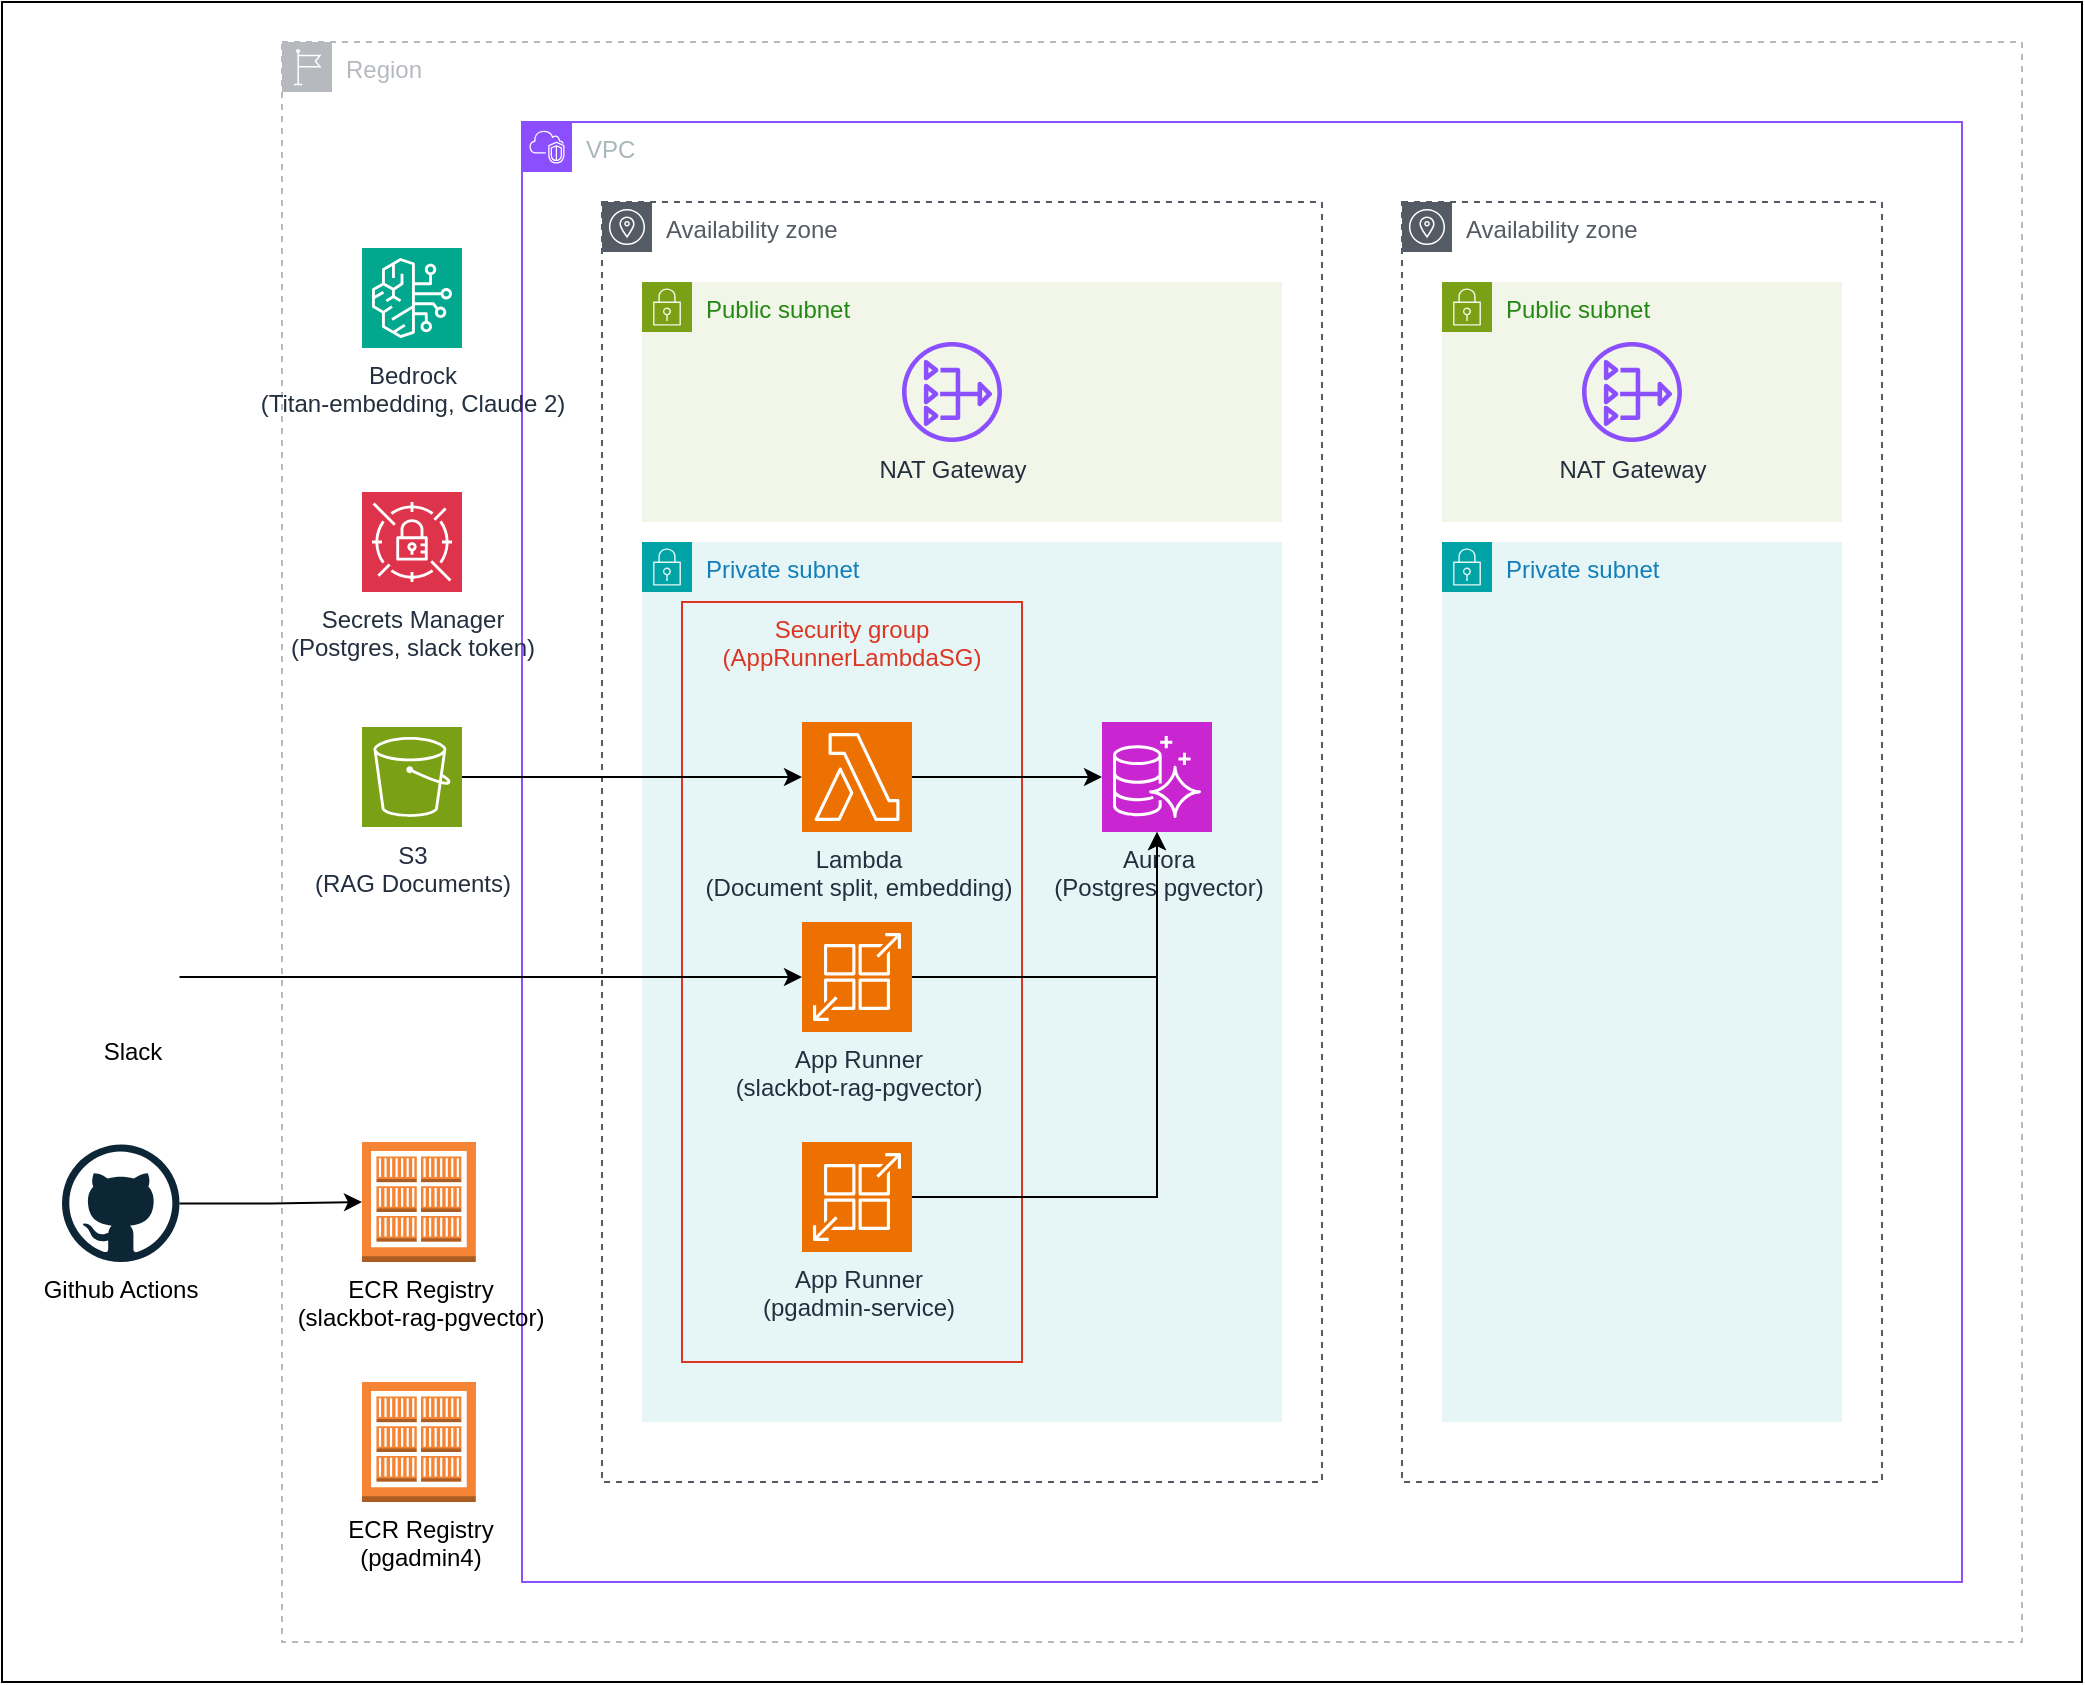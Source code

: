 <mxfile version="22.1.4" type="device">
  <diagram name="ページ1" id="QAiF4Aaqk9YApj9Im4OM">
    <mxGraphModel dx="4530" dy="826" grid="1" gridSize="10" guides="1" tooltips="1" connect="1" arrows="1" fold="1" page="1" pageScale="1" pageWidth="3300" pageHeight="4681" math="0" shadow="0">
      <root>
        <mxCell id="0" />
        <mxCell id="dqaHPJmtfWP8g4gF_vWG-7" value="background" style="locked=1;" parent="0" />
        <mxCell id="dqaHPJmtfWP8g4gF_vWG-8" value="" style="rounded=0;whiteSpace=wrap;html=1;" vertex="1" parent="dqaHPJmtfWP8g4gF_vWG-7">
          <mxGeometry x="-220" y="20" width="1040" height="840" as="geometry" />
        </mxCell>
        <mxCell id="1" value="region" style="locked=1;" parent="0" />
        <mxCell id="2CaprbTfNjuNBtR0sr1v-44" value="Region" style="sketch=0;outlineConnect=0;gradientColor=none;html=1;whiteSpace=wrap;fontSize=12;fontStyle=0;shape=mxgraph.aws4.group;grIcon=mxgraph.aws4.group_region;strokeColor=#B6BABF;fillColor=none;verticalAlign=top;align=left;spacingLeft=30;fontColor=#B6BABF;dashed=1;" parent="1" vertex="1">
          <mxGeometry x="-80" y="40" width="870" height="800" as="geometry" />
        </mxCell>
        <mxCell id="2CaprbTfNjuNBtR0sr1v-15" value="VPC" style="locked=1;" parent="0" />
        <mxCell id="2CaprbTfNjuNBtR0sr1v-16" value="VPC" style="points=[[0,0],[0.25,0],[0.5,0],[0.75,0],[1,0],[1,0.25],[1,0.5],[1,0.75],[1,1],[0.75,1],[0.5,1],[0.25,1],[0,1],[0,0.75],[0,0.5],[0,0.25]];outlineConnect=0;gradientColor=none;html=1;whiteSpace=wrap;fontSize=12;fontStyle=0;container=1;pointerEvents=0;collapsible=0;recursiveResize=0;shape=mxgraph.aws4.group;grIcon=mxgraph.aws4.group_vpc2;strokeColor=#8C4FFF;fillColor=none;verticalAlign=top;align=left;spacingLeft=30;fontColor=#AAB7B8;dashed=0;" parent="2CaprbTfNjuNBtR0sr1v-15" vertex="1">
          <mxGeometry x="40" y="80" width="720" height="730" as="geometry" />
        </mxCell>
        <mxCell id="2CaprbTfNjuNBtR0sr1v-22" value="Availability zone" style="sketch=0;outlineConnect=0;gradientColor=none;html=1;whiteSpace=wrap;fontSize=12;fontStyle=0;shape=mxgraph.aws4.group;grIcon=mxgraph.aws4.group_availability_zone;strokeColor=#545B64;fillColor=none;verticalAlign=top;align=left;spacingLeft=30;fontColor=#545B64;dashed=1;" parent="2CaprbTfNjuNBtR0sr1v-16" vertex="1">
          <mxGeometry x="40" y="40" width="360" height="640" as="geometry" />
        </mxCell>
        <mxCell id="2CaprbTfNjuNBtR0sr1v-23" value="Availability zone" style="sketch=0;outlineConnect=0;gradientColor=none;html=1;whiteSpace=wrap;fontSize=12;fontStyle=0;shape=mxgraph.aws4.group;grIcon=mxgraph.aws4.group_availability_zone;strokeColor=#545B64;fillColor=none;verticalAlign=top;align=left;spacingLeft=30;fontColor=#545B64;dashed=1;" parent="2CaprbTfNjuNBtR0sr1v-16" vertex="1">
          <mxGeometry x="440" y="40" width="240" height="640" as="geometry" />
        </mxCell>
        <mxCell id="2CaprbTfNjuNBtR0sr1v-19" value="az" style="locked=1;" parent="0" />
        <mxCell id="2CaprbTfNjuNBtR0sr1v-5" value="Subnet" style="locked=1;" parent="0" />
        <mxCell id="2CaprbTfNjuNBtR0sr1v-27" value="Public subnet" style="points=[[0,0],[0.25,0],[0.5,0],[0.75,0],[1,0],[1,0.25],[1,0.5],[1,0.75],[1,1],[0.75,1],[0.5,1],[0.25,1],[0,1],[0,0.75],[0,0.5],[0,0.25]];outlineConnect=0;gradientColor=none;html=1;whiteSpace=wrap;fontSize=12;fontStyle=0;container=1;pointerEvents=0;collapsible=0;recursiveResize=0;shape=mxgraph.aws4.group;grIcon=mxgraph.aws4.group_security_group;grStroke=0;strokeColor=#7AA116;fillColor=#F2F6E8;verticalAlign=top;align=left;spacingLeft=30;fontColor=#248814;dashed=0;" parent="2CaprbTfNjuNBtR0sr1v-5" vertex="1">
          <mxGeometry x="100" y="160" width="320" height="120" as="geometry" />
        </mxCell>
        <mxCell id="2CaprbTfNjuNBtR0sr1v-28" value="Private subnet" style="points=[[0,0],[0.25,0],[0.5,0],[0.75,0],[1,0],[1,0.25],[1,0.5],[1,0.75],[1,1],[0.75,1],[0.5,1],[0.25,1],[0,1],[0,0.75],[0,0.5],[0,0.25]];outlineConnect=0;gradientColor=none;html=1;whiteSpace=wrap;fontSize=12;fontStyle=0;container=1;pointerEvents=0;collapsible=0;recursiveResize=0;shape=mxgraph.aws4.group;grIcon=mxgraph.aws4.group_security_group;grStroke=0;strokeColor=#00A4A6;fillColor=#E6F6F7;verticalAlign=top;align=left;spacingLeft=30;fontColor=#147EBA;dashed=0;" parent="2CaprbTfNjuNBtR0sr1v-5" vertex="1">
          <mxGeometry x="100" y="290" width="320" height="440" as="geometry" />
        </mxCell>
        <mxCell id="2CaprbTfNjuNBtR0sr1v-41" value="Public subnet" style="points=[[0,0],[0.25,0],[0.5,0],[0.75,0],[1,0],[1,0.25],[1,0.5],[1,0.75],[1,1],[0.75,1],[0.5,1],[0.25,1],[0,1],[0,0.75],[0,0.5],[0,0.25]];outlineConnect=0;gradientColor=none;html=1;whiteSpace=wrap;fontSize=12;fontStyle=0;container=1;pointerEvents=0;collapsible=0;recursiveResize=0;shape=mxgraph.aws4.group;grIcon=mxgraph.aws4.group_security_group;grStroke=0;strokeColor=#7AA116;fillColor=#F2F6E8;verticalAlign=top;align=left;spacingLeft=30;fontColor=#248814;dashed=0;" parent="2CaprbTfNjuNBtR0sr1v-5" vertex="1">
          <mxGeometry x="500" y="160" width="200" height="120" as="geometry" />
        </mxCell>
        <mxCell id="2CaprbTfNjuNBtR0sr1v-42" value="Private subnet" style="points=[[0,0],[0.25,0],[0.5,0],[0.75,0],[1,0],[1,0.25],[1,0.5],[1,0.75],[1,1],[0.75,1],[0.5,1],[0.25,1],[0,1],[0,0.75],[0,0.5],[0,0.25]];outlineConnect=0;gradientColor=none;html=1;whiteSpace=wrap;fontSize=12;fontStyle=0;container=1;pointerEvents=0;collapsible=0;recursiveResize=0;shape=mxgraph.aws4.group;grIcon=mxgraph.aws4.group_security_group;grStroke=0;strokeColor=#00A4A6;fillColor=#E6F6F7;verticalAlign=top;align=left;spacingLeft=30;fontColor=#147EBA;dashed=0;" parent="2CaprbTfNjuNBtR0sr1v-5" vertex="1">
          <mxGeometry x="500" y="290" width="200" height="440" as="geometry" />
        </mxCell>
        <mxCell id="2CaprbTfNjuNBtR0sr1v-7" value="service" style="" parent="0" />
        <mxCell id="N0LF13FKnxZRLuBpFSfD-9" value="Security group&lt;br&gt;(AppRunnerLambdaSG)" style="fillColor=none;strokeColor=#DD3522;verticalAlign=top;fontStyle=0;fontColor=#DD3522;whiteSpace=wrap;html=1;" parent="2CaprbTfNjuNBtR0sr1v-7" vertex="1">
          <mxGeometry x="120" y="320" width="170" height="380" as="geometry" />
        </mxCell>
        <mxCell id="2CaprbTfNjuNBtR0sr1v-47" style="edgeStyle=orthogonalEdgeStyle;rounded=0;orthogonalLoop=1;jettySize=auto;html=1;" parent="2CaprbTfNjuNBtR0sr1v-7" source="2CaprbTfNjuNBtR0sr1v-9" target="2CaprbTfNjuNBtR0sr1v-36" edge="1">
          <mxGeometry relative="1" as="geometry" />
        </mxCell>
        <mxCell id="2CaprbTfNjuNBtR0sr1v-9" value="S3&lt;br&gt;(RAG Documents)" style="sketch=0;points=[[0,0,0],[0.25,0,0],[0.5,0,0],[0.75,0,0],[1,0,0],[0,1,0],[0.25,1,0],[0.5,1,0],[0.75,1,0],[1,1,0],[0,0.25,0],[0,0.5,0],[0,0.75,0],[1,0.25,0],[1,0.5,0],[1,0.75,0]];outlineConnect=0;fontColor=#232F3E;fillColor=#7AA116;strokeColor=#ffffff;dashed=0;verticalLabelPosition=bottom;verticalAlign=top;align=center;html=1;fontSize=12;fontStyle=0;aspect=fixed;shape=mxgraph.aws4.resourceIcon;resIcon=mxgraph.aws4.s3;" parent="2CaprbTfNjuNBtR0sr1v-7" vertex="1">
          <mxGeometry x="-40" y="382.5" width="50" height="50" as="geometry" />
        </mxCell>
        <mxCell id="2CaprbTfNjuNBtR0sr1v-10" value="Secrets Manager&lt;br&gt;(Postgres, slack token)" style="sketch=0;points=[[0,0,0],[0.25,0,0],[0.5,0,0],[0.75,0,0],[1,0,0],[0,1,0],[0.25,1,0],[0.5,1,0],[0.75,1,0],[1,1,0],[0,0.25,0],[0,0.5,0],[0,0.75,0],[1,0.25,0],[1,0.5,0],[1,0.75,0]];outlineConnect=0;fontColor=#232F3E;fillColor=#DD344C;strokeColor=#ffffff;dashed=0;verticalLabelPosition=bottom;verticalAlign=top;align=center;html=1;fontSize=12;fontStyle=0;aspect=fixed;shape=mxgraph.aws4.resourceIcon;resIcon=mxgraph.aws4.secrets_manager;" parent="2CaprbTfNjuNBtR0sr1v-7" vertex="1">
          <mxGeometry x="-40" y="265" width="50" height="50" as="geometry" />
        </mxCell>
        <mxCell id="2CaprbTfNjuNBtR0sr1v-57" style="edgeStyle=orthogonalEdgeStyle;rounded=0;orthogonalLoop=1;jettySize=auto;html=1;" parent="2CaprbTfNjuNBtR0sr1v-7" source="2CaprbTfNjuNBtR0sr1v-12" target="2CaprbTfNjuNBtR0sr1v-34" edge="1">
          <mxGeometry relative="1" as="geometry" />
        </mxCell>
        <mxCell id="2CaprbTfNjuNBtR0sr1v-12" value="App Runner&lt;br&gt;(slackbot-rag-pgvector)" style="sketch=0;points=[[0,0,0],[0.25,0,0],[0.5,0,0],[0.75,0,0],[1,0,0],[0,1,0],[0.25,1,0],[0.5,1,0],[0.75,1,0],[1,1,0],[0,0.25,0],[0,0.5,0],[0,0.75,0],[1,0.25,0],[1,0.5,0],[1,0.75,0]];outlineConnect=0;fontColor=#232F3E;fillColor=#ED7100;strokeColor=#ffffff;dashed=0;verticalLabelPosition=bottom;verticalAlign=top;align=center;html=1;fontSize=12;fontStyle=0;aspect=fixed;shape=mxgraph.aws4.resourceIcon;resIcon=mxgraph.aws4.app_runner;" parent="2CaprbTfNjuNBtR0sr1v-7" vertex="1">
          <mxGeometry x="180" y="480" width="55" height="55" as="geometry" />
        </mxCell>
        <mxCell id="2CaprbTfNjuNBtR0sr1v-33" value="NAT Gateway" style="sketch=0;outlineConnect=0;fontColor=#232F3E;gradientColor=none;fillColor=#8C4FFF;strokeColor=none;dashed=0;verticalLabelPosition=bottom;verticalAlign=top;align=center;html=1;fontSize=12;fontStyle=0;aspect=fixed;pointerEvents=1;shape=mxgraph.aws4.nat_gateway;" parent="2CaprbTfNjuNBtR0sr1v-7" vertex="1">
          <mxGeometry x="230" y="190" width="50" height="50" as="geometry" />
        </mxCell>
        <mxCell id="2CaprbTfNjuNBtR0sr1v-34" value="Aurora&lt;br&gt;(Postgres pgvector)" style="sketch=0;points=[[0,0,0],[0.25,0,0],[0.5,0,0],[0.75,0,0],[1,0,0],[0,1,0],[0.25,1,0],[0.5,1,0],[0.75,1,0],[1,1,0],[0,0.25,0],[0,0.5,0],[0,0.75,0],[1,0.25,0],[1,0.5,0],[1,0.75,0]];outlineConnect=0;fontColor=#232F3E;fillColor=#C925D1;strokeColor=#ffffff;dashed=0;verticalLabelPosition=bottom;verticalAlign=top;align=center;html=1;fontSize=12;fontStyle=0;aspect=fixed;shape=mxgraph.aws4.resourceIcon;resIcon=mxgraph.aws4.aurora;" parent="2CaprbTfNjuNBtR0sr1v-7" vertex="1">
          <mxGeometry x="330" y="380" width="55" height="55" as="geometry" />
        </mxCell>
        <mxCell id="2CaprbTfNjuNBtR0sr1v-36" value="Lambda&lt;br&gt;(Document split, embedding)" style="sketch=0;points=[[0,0,0],[0.25,0,0],[0.5,0,0],[0.75,0,0],[1,0,0],[0,1,0],[0.25,1,0],[0.5,1,0],[0.75,1,0],[1,1,0],[0,0.25,0],[0,0.5,0],[0,0.75,0],[1,0.25,0],[1,0.5,0],[1,0.75,0]];outlineConnect=0;fontColor=#232F3E;fillColor=#ED7100;strokeColor=#ffffff;dashed=0;verticalLabelPosition=bottom;verticalAlign=top;align=center;html=1;fontSize=12;fontStyle=0;aspect=fixed;shape=mxgraph.aws4.resourceIcon;resIcon=mxgraph.aws4.lambda;" parent="2CaprbTfNjuNBtR0sr1v-7" vertex="1">
          <mxGeometry x="180" y="380" width="55" height="55" as="geometry" />
        </mxCell>
        <mxCell id="2CaprbTfNjuNBtR0sr1v-39" value="App Runner&lt;br&gt;(pgadmin-service)" style="sketch=0;points=[[0,0,0],[0.25,0,0],[0.5,0,0],[0.75,0,0],[1,0,0],[0,1,0],[0.25,1,0],[0.5,1,0],[0.75,1,0],[1,1,0],[0,0.25,0],[0,0.5,0],[0,0.75,0],[1,0.25,0],[1,0.5,0],[1,0.75,0]];outlineConnect=0;fontColor=#232F3E;fillColor=#ED7100;strokeColor=#ffffff;dashed=0;verticalLabelPosition=bottom;verticalAlign=top;align=center;html=1;fontSize=12;fontStyle=0;aspect=fixed;shape=mxgraph.aws4.resourceIcon;resIcon=mxgraph.aws4.app_runner;" parent="2CaprbTfNjuNBtR0sr1v-7" vertex="1">
          <mxGeometry x="180" y="590" width="55" height="55" as="geometry" />
        </mxCell>
        <mxCell id="2CaprbTfNjuNBtR0sr1v-51" style="edgeStyle=orthogonalEdgeStyle;rounded=0;orthogonalLoop=1;jettySize=auto;html=1;entryX=0;entryY=0.5;entryDx=0;entryDy=0;entryPerimeter=0;" parent="2CaprbTfNjuNBtR0sr1v-7" source="2CaprbTfNjuNBtR0sr1v-36" target="2CaprbTfNjuNBtR0sr1v-34" edge="1">
          <mxGeometry relative="1" as="geometry" />
        </mxCell>
        <mxCell id="2CaprbTfNjuNBtR0sr1v-52" value="NAT Gateway" style="sketch=0;outlineConnect=0;fontColor=#232F3E;gradientColor=none;fillColor=#8C4FFF;strokeColor=none;dashed=0;verticalLabelPosition=bottom;verticalAlign=top;align=center;html=1;fontSize=12;fontStyle=0;aspect=fixed;pointerEvents=1;shape=mxgraph.aws4.nat_gateway;" parent="2CaprbTfNjuNBtR0sr1v-7" vertex="1">
          <mxGeometry x="570" y="190" width="50" height="50" as="geometry" />
        </mxCell>
        <mxCell id="2CaprbTfNjuNBtR0sr1v-53" value="Slack" style="shape=image;html=1;verticalAlign=top;verticalLabelPosition=bottom;labelBackgroundColor=#ffffff;imageAspect=0;aspect=fixed;image=https://cdn2.iconfinder.com/data/icons/social-media-2285/512/1_Slack_colored_svg-128.png" parent="2CaprbTfNjuNBtR0sr1v-7" vertex="1">
          <mxGeometry x="-178.75" y="483.75" width="47.5" height="47.5" as="geometry" />
        </mxCell>
        <mxCell id="2CaprbTfNjuNBtR0sr1v-54" style="edgeStyle=orthogonalEdgeStyle;rounded=0;orthogonalLoop=1;jettySize=auto;html=1;entryX=0;entryY=0.5;entryDx=0;entryDy=0;entryPerimeter=0;" parent="2CaprbTfNjuNBtR0sr1v-7" source="2CaprbTfNjuNBtR0sr1v-53" target="2CaprbTfNjuNBtR0sr1v-12" edge="1">
          <mxGeometry relative="1" as="geometry" />
        </mxCell>
        <mxCell id="2CaprbTfNjuNBtR0sr1v-58" style="edgeStyle=orthogonalEdgeStyle;rounded=0;orthogonalLoop=1;jettySize=auto;html=1;entryX=0.5;entryY=1;entryDx=0;entryDy=0;entryPerimeter=0;" parent="2CaprbTfNjuNBtR0sr1v-7" source="2CaprbTfNjuNBtR0sr1v-39" target="2CaprbTfNjuNBtR0sr1v-34" edge="1">
          <mxGeometry relative="1" as="geometry" />
        </mxCell>
        <mxCell id="dqaHPJmtfWP8g4gF_vWG-1" value="ECR Registry&lt;br&gt;(slackbot-rag-pgvector)" style="outlineConnect=0;dashed=0;verticalLabelPosition=bottom;verticalAlign=top;align=center;html=1;shape=mxgraph.aws3.ecr_registry;fillColor=#F58534;gradientColor=none;" vertex="1" parent="2CaprbTfNjuNBtR0sr1v-7">
          <mxGeometry x="-40" y="590" width="57" height="60" as="geometry" />
        </mxCell>
        <mxCell id="dqaHPJmtfWP8g4gF_vWG-2" value="ECR Registry&lt;br&gt;(pgadmin4)" style="outlineConnect=0;dashed=0;verticalLabelPosition=bottom;verticalAlign=top;align=center;html=1;shape=mxgraph.aws3.ecr_registry;fillColor=#F58534;gradientColor=none;" vertex="1" parent="2CaprbTfNjuNBtR0sr1v-7">
          <mxGeometry x="-40" y="710" width="57" height="60" as="geometry" />
        </mxCell>
        <mxCell id="dqaHPJmtfWP8g4gF_vWG-3" value="Github Actions" style="dashed=0;outlineConnect=0;html=1;align=center;labelPosition=center;verticalLabelPosition=bottom;verticalAlign=top;shape=mxgraph.weblogos.github" vertex="1" parent="2CaprbTfNjuNBtR0sr1v-7">
          <mxGeometry x="-190" y="591.25" width="58.75" height="58.75" as="geometry" />
        </mxCell>
        <mxCell id="dqaHPJmtfWP8g4gF_vWG-4" style="edgeStyle=orthogonalEdgeStyle;rounded=0;orthogonalLoop=1;jettySize=auto;html=1;entryX=0;entryY=0.5;entryDx=0;entryDy=0;entryPerimeter=0;" edge="1" parent="2CaprbTfNjuNBtR0sr1v-7" source="dqaHPJmtfWP8g4gF_vWG-3" target="dqaHPJmtfWP8g4gF_vWG-1">
          <mxGeometry relative="1" as="geometry" />
        </mxCell>
        <mxCell id="dqaHPJmtfWP8g4gF_vWG-9" value="Bedrock&lt;br&gt;(Titan-embedding, Claude 2)" style="sketch=0;points=[[0,0,0],[0.25,0,0],[0.5,0,0],[0.75,0,0],[1,0,0],[0,1,0],[0.25,1,0],[0.5,1,0],[0.75,1,0],[1,1,0],[0,0.25,0],[0,0.5,0],[0,0.75,0],[1,0.25,0],[1,0.5,0],[1,0.75,0]];outlineConnect=0;fontColor=#232F3E;fillColor=#01A88D;strokeColor=#ffffff;dashed=0;verticalLabelPosition=bottom;verticalAlign=top;align=center;html=1;fontSize=12;fontStyle=0;aspect=fixed;shape=mxgraph.aws4.resourceIcon;resIcon=mxgraph.aws4.bedrock;" vertex="1" parent="2CaprbTfNjuNBtR0sr1v-7">
          <mxGeometry x="-40" y="143" width="50" height="50" as="geometry" />
        </mxCell>
      </root>
    </mxGraphModel>
  </diagram>
</mxfile>
